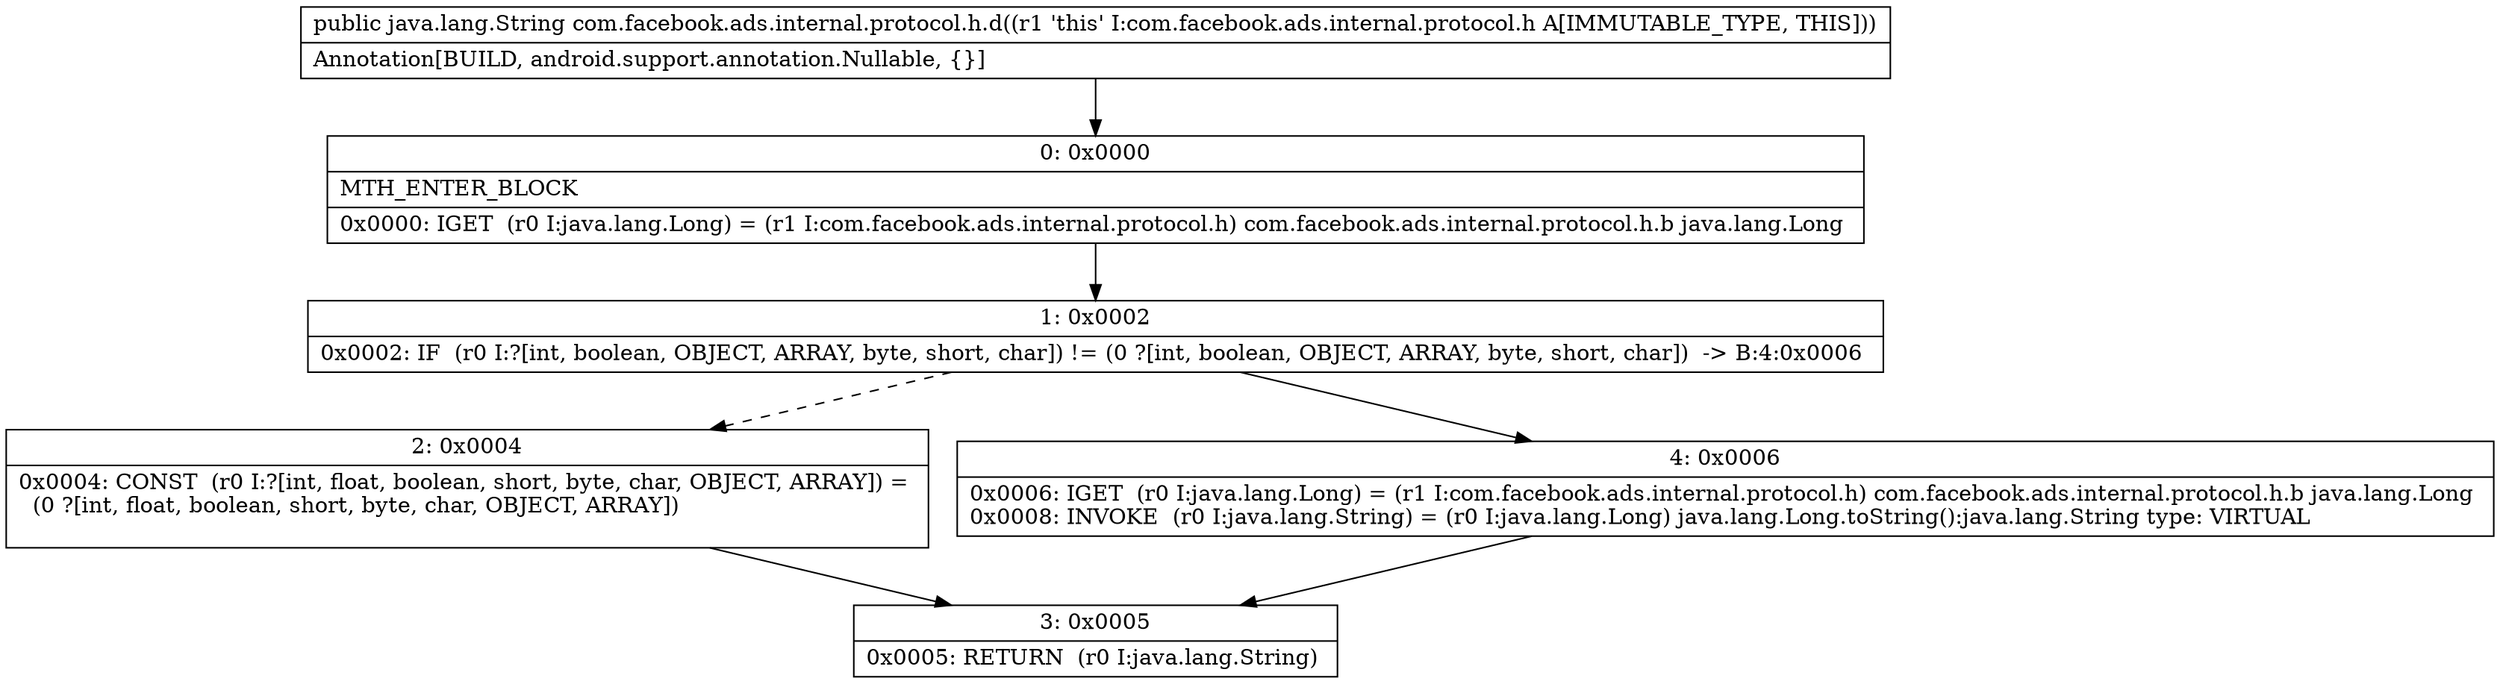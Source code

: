 digraph "CFG forcom.facebook.ads.internal.protocol.h.d()Ljava\/lang\/String;" {
Node_0 [shape=record,label="{0\:\ 0x0000|MTH_ENTER_BLOCK\l|0x0000: IGET  (r0 I:java.lang.Long) = (r1 I:com.facebook.ads.internal.protocol.h) com.facebook.ads.internal.protocol.h.b java.lang.Long \l}"];
Node_1 [shape=record,label="{1\:\ 0x0002|0x0002: IF  (r0 I:?[int, boolean, OBJECT, ARRAY, byte, short, char]) != (0 ?[int, boolean, OBJECT, ARRAY, byte, short, char])  \-\> B:4:0x0006 \l}"];
Node_2 [shape=record,label="{2\:\ 0x0004|0x0004: CONST  (r0 I:?[int, float, boolean, short, byte, char, OBJECT, ARRAY]) = \l  (0 ?[int, float, boolean, short, byte, char, OBJECT, ARRAY])\l \l}"];
Node_3 [shape=record,label="{3\:\ 0x0005|0x0005: RETURN  (r0 I:java.lang.String) \l}"];
Node_4 [shape=record,label="{4\:\ 0x0006|0x0006: IGET  (r0 I:java.lang.Long) = (r1 I:com.facebook.ads.internal.protocol.h) com.facebook.ads.internal.protocol.h.b java.lang.Long \l0x0008: INVOKE  (r0 I:java.lang.String) = (r0 I:java.lang.Long) java.lang.Long.toString():java.lang.String type: VIRTUAL \l}"];
MethodNode[shape=record,label="{public java.lang.String com.facebook.ads.internal.protocol.h.d((r1 'this' I:com.facebook.ads.internal.protocol.h A[IMMUTABLE_TYPE, THIS]))  | Annotation[BUILD, android.support.annotation.Nullable, \{\}]\l}"];
MethodNode -> Node_0;
Node_0 -> Node_1;
Node_1 -> Node_2[style=dashed];
Node_1 -> Node_4;
Node_2 -> Node_3;
Node_4 -> Node_3;
}

